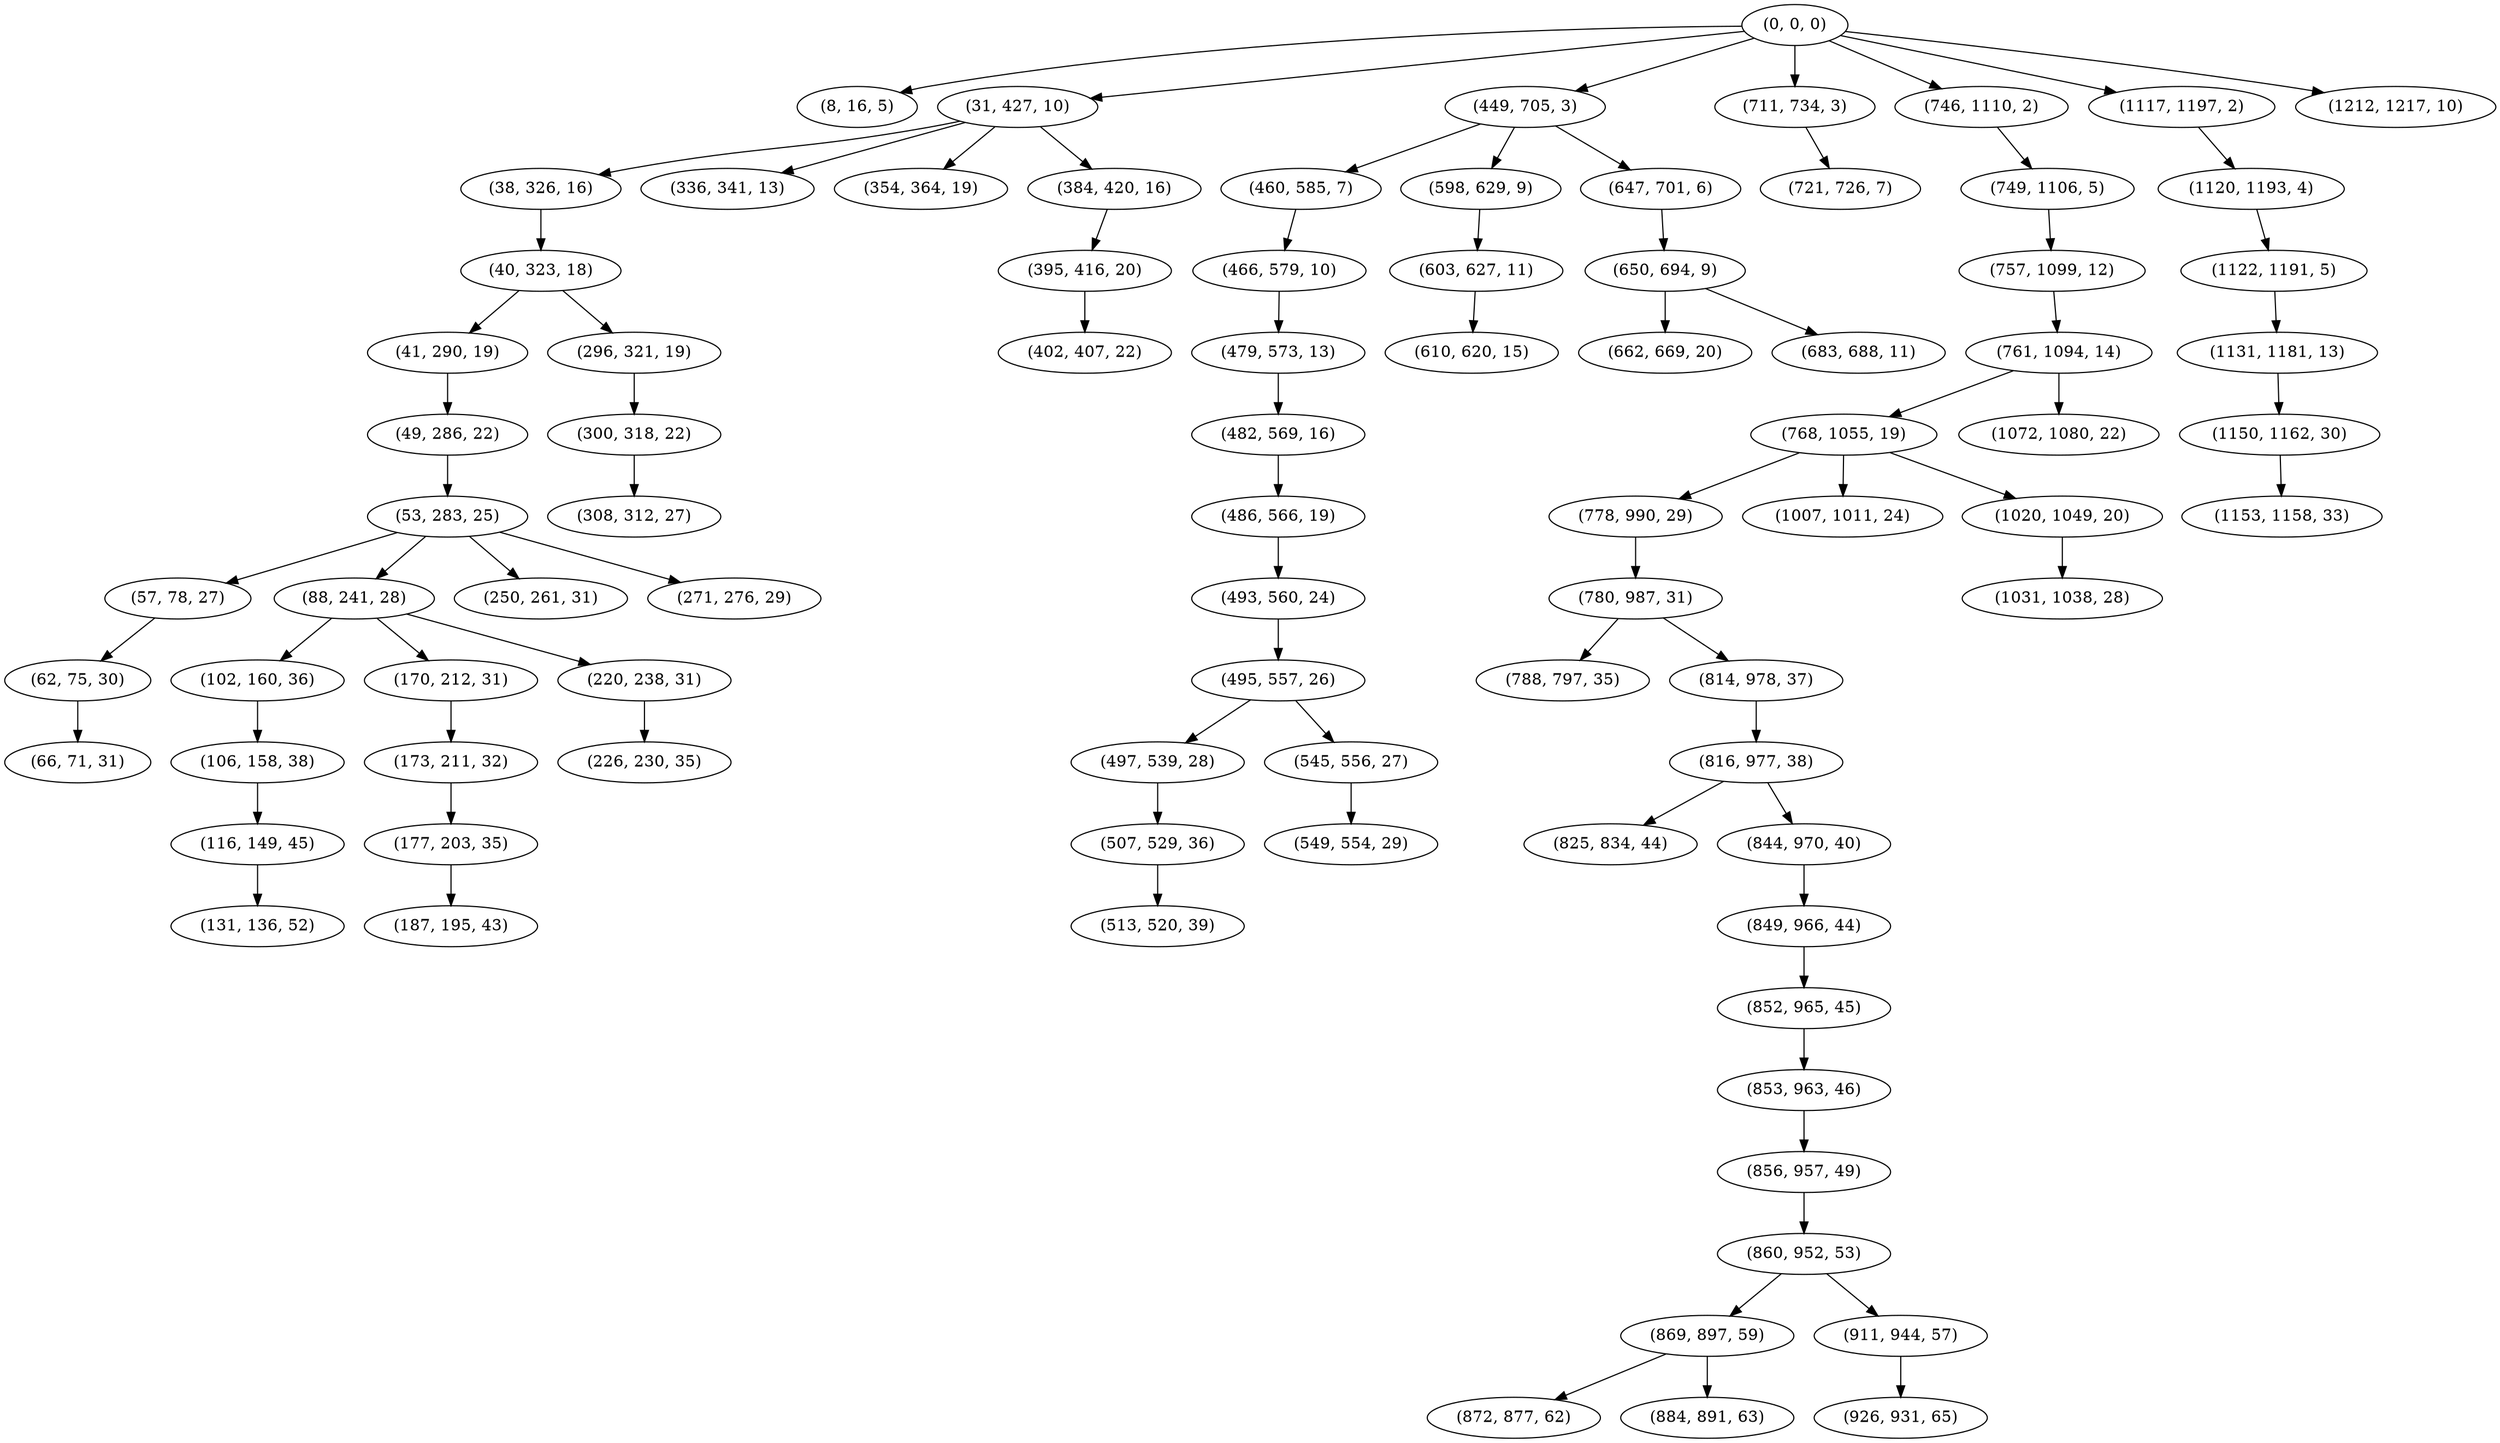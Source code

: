 digraph tree {
    "(0, 0, 0)";
    "(8, 16, 5)";
    "(31, 427, 10)";
    "(38, 326, 16)";
    "(40, 323, 18)";
    "(41, 290, 19)";
    "(49, 286, 22)";
    "(53, 283, 25)";
    "(57, 78, 27)";
    "(62, 75, 30)";
    "(66, 71, 31)";
    "(88, 241, 28)";
    "(102, 160, 36)";
    "(106, 158, 38)";
    "(116, 149, 45)";
    "(131, 136, 52)";
    "(170, 212, 31)";
    "(173, 211, 32)";
    "(177, 203, 35)";
    "(187, 195, 43)";
    "(220, 238, 31)";
    "(226, 230, 35)";
    "(250, 261, 31)";
    "(271, 276, 29)";
    "(296, 321, 19)";
    "(300, 318, 22)";
    "(308, 312, 27)";
    "(336, 341, 13)";
    "(354, 364, 19)";
    "(384, 420, 16)";
    "(395, 416, 20)";
    "(402, 407, 22)";
    "(449, 705, 3)";
    "(460, 585, 7)";
    "(466, 579, 10)";
    "(479, 573, 13)";
    "(482, 569, 16)";
    "(486, 566, 19)";
    "(493, 560, 24)";
    "(495, 557, 26)";
    "(497, 539, 28)";
    "(507, 529, 36)";
    "(513, 520, 39)";
    "(545, 556, 27)";
    "(549, 554, 29)";
    "(598, 629, 9)";
    "(603, 627, 11)";
    "(610, 620, 15)";
    "(647, 701, 6)";
    "(650, 694, 9)";
    "(662, 669, 20)";
    "(683, 688, 11)";
    "(711, 734, 3)";
    "(721, 726, 7)";
    "(746, 1110, 2)";
    "(749, 1106, 5)";
    "(757, 1099, 12)";
    "(761, 1094, 14)";
    "(768, 1055, 19)";
    "(778, 990, 29)";
    "(780, 987, 31)";
    "(788, 797, 35)";
    "(814, 978, 37)";
    "(816, 977, 38)";
    "(825, 834, 44)";
    "(844, 970, 40)";
    "(849, 966, 44)";
    "(852, 965, 45)";
    "(853, 963, 46)";
    "(856, 957, 49)";
    "(860, 952, 53)";
    "(869, 897, 59)";
    "(872, 877, 62)";
    "(884, 891, 63)";
    "(911, 944, 57)";
    "(926, 931, 65)";
    "(1007, 1011, 24)";
    "(1020, 1049, 20)";
    "(1031, 1038, 28)";
    "(1072, 1080, 22)";
    "(1117, 1197, 2)";
    "(1120, 1193, 4)";
    "(1122, 1191, 5)";
    "(1131, 1181, 13)";
    "(1150, 1162, 30)";
    "(1153, 1158, 33)";
    "(1212, 1217, 10)";
    "(0, 0, 0)" -> "(8, 16, 5)";
    "(0, 0, 0)" -> "(31, 427, 10)";
    "(0, 0, 0)" -> "(449, 705, 3)";
    "(0, 0, 0)" -> "(711, 734, 3)";
    "(0, 0, 0)" -> "(746, 1110, 2)";
    "(0, 0, 0)" -> "(1117, 1197, 2)";
    "(0, 0, 0)" -> "(1212, 1217, 10)";
    "(31, 427, 10)" -> "(38, 326, 16)";
    "(31, 427, 10)" -> "(336, 341, 13)";
    "(31, 427, 10)" -> "(354, 364, 19)";
    "(31, 427, 10)" -> "(384, 420, 16)";
    "(38, 326, 16)" -> "(40, 323, 18)";
    "(40, 323, 18)" -> "(41, 290, 19)";
    "(40, 323, 18)" -> "(296, 321, 19)";
    "(41, 290, 19)" -> "(49, 286, 22)";
    "(49, 286, 22)" -> "(53, 283, 25)";
    "(53, 283, 25)" -> "(57, 78, 27)";
    "(53, 283, 25)" -> "(88, 241, 28)";
    "(53, 283, 25)" -> "(250, 261, 31)";
    "(53, 283, 25)" -> "(271, 276, 29)";
    "(57, 78, 27)" -> "(62, 75, 30)";
    "(62, 75, 30)" -> "(66, 71, 31)";
    "(88, 241, 28)" -> "(102, 160, 36)";
    "(88, 241, 28)" -> "(170, 212, 31)";
    "(88, 241, 28)" -> "(220, 238, 31)";
    "(102, 160, 36)" -> "(106, 158, 38)";
    "(106, 158, 38)" -> "(116, 149, 45)";
    "(116, 149, 45)" -> "(131, 136, 52)";
    "(170, 212, 31)" -> "(173, 211, 32)";
    "(173, 211, 32)" -> "(177, 203, 35)";
    "(177, 203, 35)" -> "(187, 195, 43)";
    "(220, 238, 31)" -> "(226, 230, 35)";
    "(296, 321, 19)" -> "(300, 318, 22)";
    "(300, 318, 22)" -> "(308, 312, 27)";
    "(384, 420, 16)" -> "(395, 416, 20)";
    "(395, 416, 20)" -> "(402, 407, 22)";
    "(449, 705, 3)" -> "(460, 585, 7)";
    "(449, 705, 3)" -> "(598, 629, 9)";
    "(449, 705, 3)" -> "(647, 701, 6)";
    "(460, 585, 7)" -> "(466, 579, 10)";
    "(466, 579, 10)" -> "(479, 573, 13)";
    "(479, 573, 13)" -> "(482, 569, 16)";
    "(482, 569, 16)" -> "(486, 566, 19)";
    "(486, 566, 19)" -> "(493, 560, 24)";
    "(493, 560, 24)" -> "(495, 557, 26)";
    "(495, 557, 26)" -> "(497, 539, 28)";
    "(495, 557, 26)" -> "(545, 556, 27)";
    "(497, 539, 28)" -> "(507, 529, 36)";
    "(507, 529, 36)" -> "(513, 520, 39)";
    "(545, 556, 27)" -> "(549, 554, 29)";
    "(598, 629, 9)" -> "(603, 627, 11)";
    "(603, 627, 11)" -> "(610, 620, 15)";
    "(647, 701, 6)" -> "(650, 694, 9)";
    "(650, 694, 9)" -> "(662, 669, 20)";
    "(650, 694, 9)" -> "(683, 688, 11)";
    "(711, 734, 3)" -> "(721, 726, 7)";
    "(746, 1110, 2)" -> "(749, 1106, 5)";
    "(749, 1106, 5)" -> "(757, 1099, 12)";
    "(757, 1099, 12)" -> "(761, 1094, 14)";
    "(761, 1094, 14)" -> "(768, 1055, 19)";
    "(761, 1094, 14)" -> "(1072, 1080, 22)";
    "(768, 1055, 19)" -> "(778, 990, 29)";
    "(768, 1055, 19)" -> "(1007, 1011, 24)";
    "(768, 1055, 19)" -> "(1020, 1049, 20)";
    "(778, 990, 29)" -> "(780, 987, 31)";
    "(780, 987, 31)" -> "(788, 797, 35)";
    "(780, 987, 31)" -> "(814, 978, 37)";
    "(814, 978, 37)" -> "(816, 977, 38)";
    "(816, 977, 38)" -> "(825, 834, 44)";
    "(816, 977, 38)" -> "(844, 970, 40)";
    "(844, 970, 40)" -> "(849, 966, 44)";
    "(849, 966, 44)" -> "(852, 965, 45)";
    "(852, 965, 45)" -> "(853, 963, 46)";
    "(853, 963, 46)" -> "(856, 957, 49)";
    "(856, 957, 49)" -> "(860, 952, 53)";
    "(860, 952, 53)" -> "(869, 897, 59)";
    "(860, 952, 53)" -> "(911, 944, 57)";
    "(869, 897, 59)" -> "(872, 877, 62)";
    "(869, 897, 59)" -> "(884, 891, 63)";
    "(911, 944, 57)" -> "(926, 931, 65)";
    "(1020, 1049, 20)" -> "(1031, 1038, 28)";
    "(1117, 1197, 2)" -> "(1120, 1193, 4)";
    "(1120, 1193, 4)" -> "(1122, 1191, 5)";
    "(1122, 1191, 5)" -> "(1131, 1181, 13)";
    "(1131, 1181, 13)" -> "(1150, 1162, 30)";
    "(1150, 1162, 30)" -> "(1153, 1158, 33)";
}
